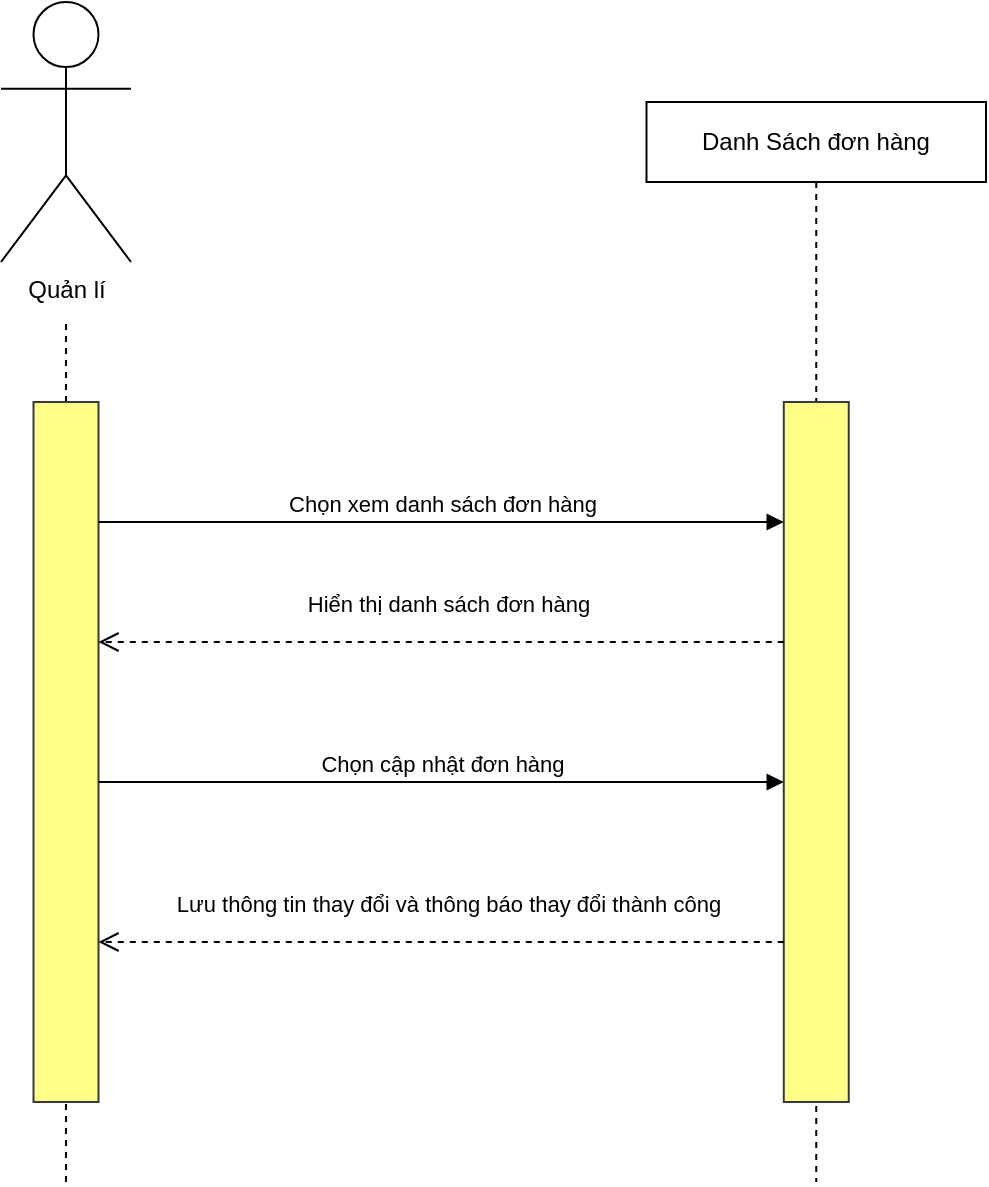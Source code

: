<mxfile version="27.0.6">
  <diagram name="Page-1" id="qzvqXsZ5ZwBJdFictUcA">
    <mxGraphModel dx="1426" dy="783" grid="1" gridSize="10" guides="1" tooltips="1" connect="1" arrows="1" fold="1" page="1" pageScale="1" pageWidth="850" pageHeight="1100" math="0" shadow="0">
      <root>
        <mxCell id="0" />
        <mxCell id="1" parent="0" />
        <mxCell id="UMYcjgCTO4qiesuA8_Jj-19" value="" style="endArrow=none;dashed=1;html=1;rounded=0;" edge="1" parent="1">
          <mxGeometry width="50" height="50" relative="1" as="geometry">
            <mxPoint x="220" y="620" as="sourcePoint" />
            <mxPoint x="220" y="190" as="targetPoint" />
          </mxGeometry>
        </mxCell>
        <mxCell id="cKce5plZVRJmbIAS20uQ-10" value="Danh Sách đơn hàng" style="shape=umlLifeline;perimeter=lifelinePerimeter;whiteSpace=wrap;html=1;container=1;dropTarget=0;collapsible=0;recursiveResize=0;outlineConnect=0;portConstraint=eastwest;newEdgeStyle={&quot;curved&quot;:0,&quot;rounded&quot;:0};" parent="1" vertex="1">
          <mxGeometry x="510.25" y="80" width="169.75" height="540" as="geometry" />
        </mxCell>
        <mxCell id="cKce5plZVRJmbIAS20uQ-12" value="" style="html=1;points=[[0,0,0,0,5],[0,1,0,0,-5],[1,0,0,0,5],[1,1,0,0,-5]];perimeter=orthogonalPerimeter;outlineConnect=0;targetShapes=umlLifeline;portConstraint=eastwest;newEdgeStyle={&quot;curved&quot;:0,&quot;rounded&quot;:0};fillColor=#ffff88;strokeColor=#36393d;" parent="cKce5plZVRJmbIAS20uQ-10" vertex="1">
          <mxGeometry x="68.63" y="150" width="32.5" height="350" as="geometry" />
        </mxCell>
        <mxCell id="cKce5plZVRJmbIAS20uQ-11" value="" style="html=1;points=[[0,0,0,0,5],[0,1,0,0,-5],[1,0,0,0,5],[1,1,0,0,-5]];perimeter=orthogonalPerimeter;outlineConnect=0;targetShapes=umlLifeline;portConstraint=eastwest;newEdgeStyle={&quot;curved&quot;:0,&quot;rounded&quot;:0};fillColor=#ffff88;strokeColor=#36393d;" parent="1" vertex="1">
          <mxGeometry x="203.75" y="230" width="32.5" height="350" as="geometry" />
        </mxCell>
        <mxCell id="cKce5plZVRJmbIAS20uQ-13" value="Hiển thị danh sách đơn hàng" style="html=1;verticalAlign=bottom;endArrow=open;dashed=1;endSize=8;curved=0;rounded=0;" parent="1" edge="1" source="cKce5plZVRJmbIAS20uQ-12">
          <mxGeometry x="-0.023" y="-10" relative="1" as="geometry">
            <mxPoint x="439" y="350" as="sourcePoint" />
            <mxPoint x="236.25" y="350" as="targetPoint" />
            <mxPoint as="offset" />
          </mxGeometry>
        </mxCell>
        <mxCell id="cKce5plZVRJmbIAS20uQ-14" value="Chọn xem danh sách đơn hàng" style="html=1;verticalAlign=bottom;endArrow=block;curved=0;rounded=0;" parent="1" target="cKce5plZVRJmbIAS20uQ-12" edge="1">
          <mxGeometry width="80" relative="1" as="geometry">
            <mxPoint x="236.25" y="290" as="sourcePoint" />
            <mxPoint x="316.25" y="290" as="targetPoint" />
            <Array as="points">
              <mxPoint x="286.25" y="290" />
            </Array>
          </mxGeometry>
        </mxCell>
        <mxCell id="UMYcjgCTO4qiesuA8_Jj-6" value="Chọn cập nhật đơn hàng" style="html=1;verticalAlign=bottom;endArrow=block;curved=0;rounded=0;" edge="1" parent="1">
          <mxGeometry width="80" relative="1" as="geometry">
            <mxPoint x="236.25" y="420" as="sourcePoint" />
            <mxPoint x="578.88" y="420" as="targetPoint" />
            <Array as="points">
              <mxPoint x="286.25" y="420" />
            </Array>
          </mxGeometry>
        </mxCell>
        <mxCell id="UMYcjgCTO4qiesuA8_Jj-9" value="Lưu thông tin thay đổi và thông báo thay đổi thành công" style="html=1;verticalAlign=bottom;endArrow=open;dashed=1;endSize=8;curved=0;rounded=0;" edge="1" parent="1" source="cKce5plZVRJmbIAS20uQ-12">
          <mxGeometry x="-0.023" y="-10" relative="1" as="geometry">
            <mxPoint x="550" y="500" as="sourcePoint" />
            <mxPoint x="236.25" y="500" as="targetPoint" />
            <mxPoint as="offset" />
          </mxGeometry>
        </mxCell>
        <mxCell id="UMYcjgCTO4qiesuA8_Jj-10" value="Quản lí" style="shape=umlActor;verticalLabelPosition=bottom;verticalAlign=top;html=1;outlineConnect=0;" vertex="1" parent="1">
          <mxGeometry x="187.5" y="30" width="65" height="130" as="geometry" />
        </mxCell>
      </root>
    </mxGraphModel>
  </diagram>
</mxfile>
